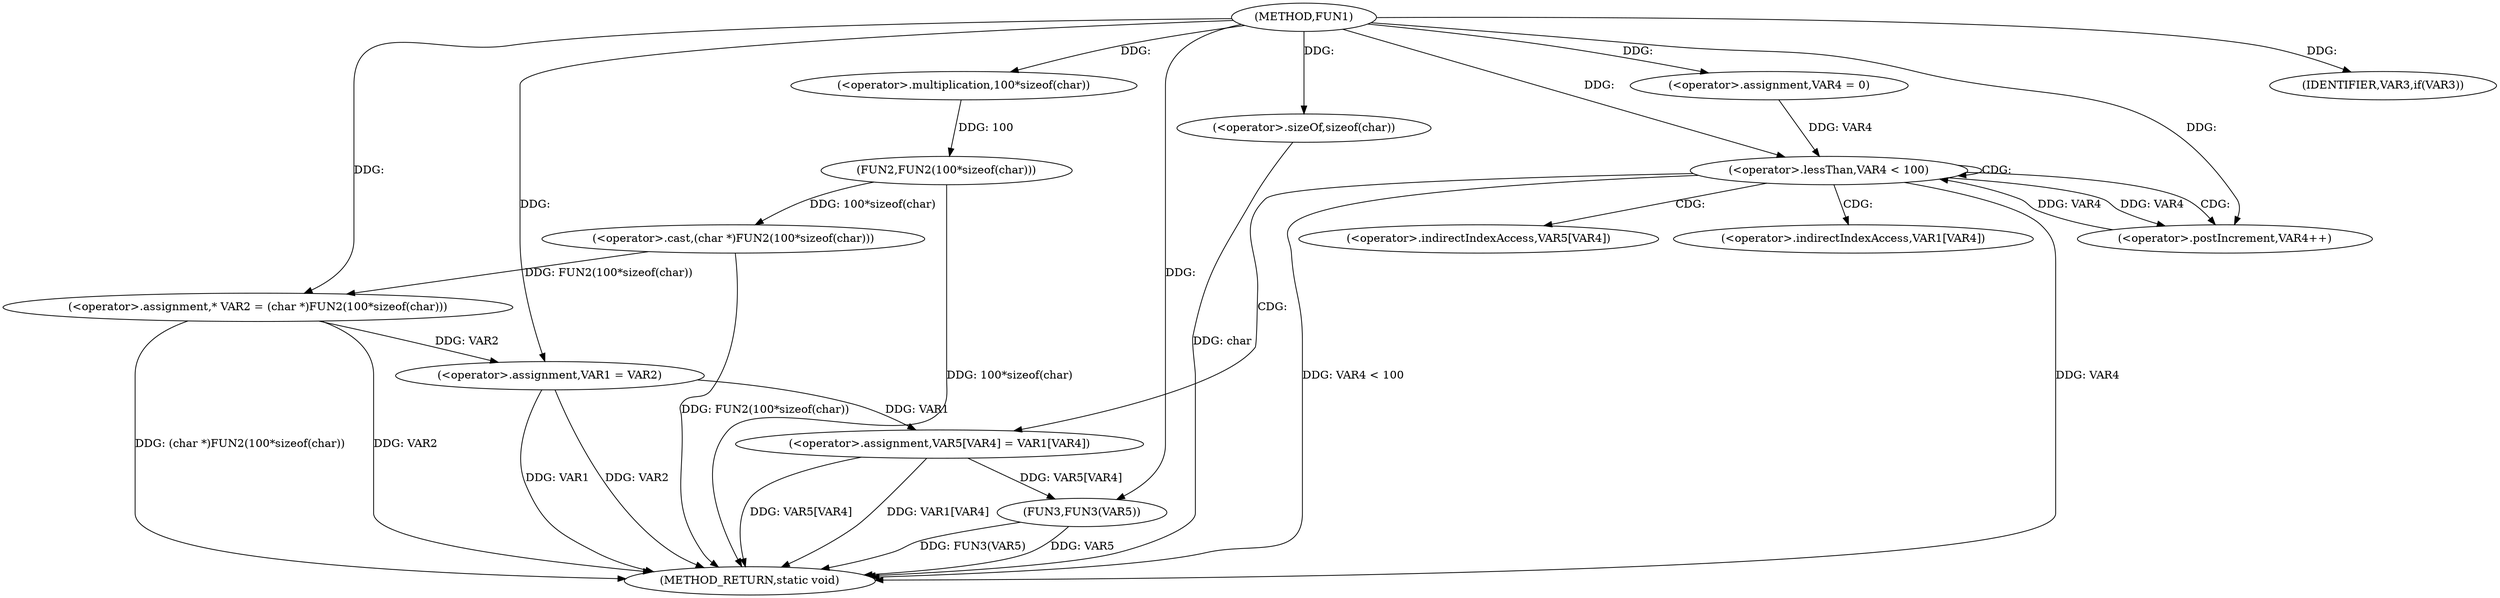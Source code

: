 digraph FUN1 {  
"1000100" [label = "(METHOD,FUN1)" ]
"1000141" [label = "(METHOD_RETURN,static void)" ]
"1000104" [label = "(<operator>.assignment,* VAR2 = (char *)FUN2(100*sizeof(char)))" ]
"1000106" [label = "(<operator>.cast,(char *)FUN2(100*sizeof(char)))" ]
"1000108" [label = "(FUN2,FUN2(100*sizeof(char)))" ]
"1000109" [label = "(<operator>.multiplication,100*sizeof(char))" ]
"1000111" [label = "(<operator>.sizeOf,sizeof(char))" ]
"1000114" [label = "(IDENTIFIER,VAR3,if(VAR3))" ]
"1000116" [label = "(<operator>.assignment,VAR1 = VAR2)" ]
"1000123" [label = "(<operator>.assignment,VAR4 = 0)" ]
"1000126" [label = "(<operator>.lessThan,VAR4 < 100)" ]
"1000129" [label = "(<operator>.postIncrement,VAR4++)" ]
"1000132" [label = "(<operator>.assignment,VAR5[VAR4] = VAR1[VAR4])" ]
"1000139" [label = "(FUN3,FUN3(VAR5))" ]
"1000133" [label = "(<operator>.indirectIndexAccess,VAR5[VAR4])" ]
"1000136" [label = "(<operator>.indirectIndexAccess,VAR1[VAR4])" ]
  "1000116" -> "1000141"  [ label = "DDG: VAR1"] 
  "1000126" -> "1000141"  [ label = "DDG: VAR4 < 100"] 
  "1000106" -> "1000141"  [ label = "DDG: FUN2(100*sizeof(char))"] 
  "1000104" -> "1000141"  [ label = "DDG: VAR2"] 
  "1000139" -> "1000141"  [ label = "DDG: VAR5"] 
  "1000126" -> "1000141"  [ label = "DDG: VAR4"] 
  "1000116" -> "1000141"  [ label = "DDG: VAR2"] 
  "1000132" -> "1000141"  [ label = "DDG: VAR1[VAR4]"] 
  "1000139" -> "1000141"  [ label = "DDG: FUN3(VAR5)"] 
  "1000132" -> "1000141"  [ label = "DDG: VAR5[VAR4]"] 
  "1000111" -> "1000141"  [ label = "DDG: char"] 
  "1000104" -> "1000141"  [ label = "DDG: (char *)FUN2(100*sizeof(char))"] 
  "1000108" -> "1000141"  [ label = "DDG: 100*sizeof(char)"] 
  "1000106" -> "1000104"  [ label = "DDG: FUN2(100*sizeof(char))"] 
  "1000100" -> "1000104"  [ label = "DDG: "] 
  "1000108" -> "1000106"  [ label = "DDG: 100*sizeof(char)"] 
  "1000109" -> "1000108"  [ label = "DDG: 100"] 
  "1000100" -> "1000109"  [ label = "DDG: "] 
  "1000100" -> "1000111"  [ label = "DDG: "] 
  "1000100" -> "1000114"  [ label = "DDG: "] 
  "1000104" -> "1000116"  [ label = "DDG: VAR2"] 
  "1000100" -> "1000116"  [ label = "DDG: "] 
  "1000100" -> "1000123"  [ label = "DDG: "] 
  "1000129" -> "1000126"  [ label = "DDG: VAR4"] 
  "1000123" -> "1000126"  [ label = "DDG: VAR4"] 
  "1000100" -> "1000126"  [ label = "DDG: "] 
  "1000126" -> "1000129"  [ label = "DDG: VAR4"] 
  "1000100" -> "1000129"  [ label = "DDG: "] 
  "1000116" -> "1000132"  [ label = "DDG: VAR1"] 
  "1000132" -> "1000139"  [ label = "DDG: VAR5[VAR4]"] 
  "1000100" -> "1000139"  [ label = "DDG: "] 
  "1000126" -> "1000132"  [ label = "CDG: "] 
  "1000126" -> "1000129"  [ label = "CDG: "] 
  "1000126" -> "1000133"  [ label = "CDG: "] 
  "1000126" -> "1000136"  [ label = "CDG: "] 
  "1000126" -> "1000126"  [ label = "CDG: "] 
}
